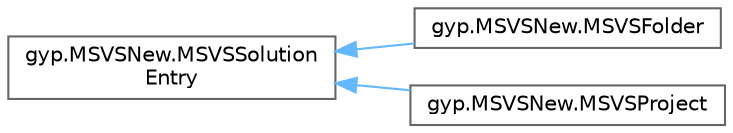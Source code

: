 digraph "Graphical Class Hierarchy"
{
 // LATEX_PDF_SIZE
  bgcolor="transparent";
  edge [fontname=Helvetica,fontsize=10,labelfontname=Helvetica,labelfontsize=10];
  node [fontname=Helvetica,fontsize=10,shape=box,height=0.2,width=0.4];
  rankdir="LR";
  Node0 [id="Node000000",label="gyp.MSVSNew.MSVSSolution\lEntry",height=0.2,width=0.4,color="grey40", fillcolor="white", style="filled",URL="$classgyp_1_1_m_s_v_s_new_1_1_m_s_v_s_solution_entry.html",tooltip=" "];
  Node0 -> Node1 [id="edge8_Node000000_Node000001",dir="back",color="steelblue1",style="solid",tooltip=" "];
  Node1 [id="Node000001",label="gyp.MSVSNew.MSVSFolder",height=0.2,width=0.4,color="grey40", fillcolor="white", style="filled",URL="$classgyp_1_1_m_s_v_s_new_1_1_m_s_v_s_folder.html",tooltip=" "];
  Node0 -> Node2 [id="edge9_Node000000_Node000002",dir="back",color="steelblue1",style="solid",tooltip=" "];
  Node2 [id="Node000002",label="gyp.MSVSNew.MSVSProject",height=0.2,width=0.4,color="grey40", fillcolor="white", style="filled",URL="$classgyp_1_1_m_s_v_s_new_1_1_m_s_v_s_project.html",tooltip=" "];
}
